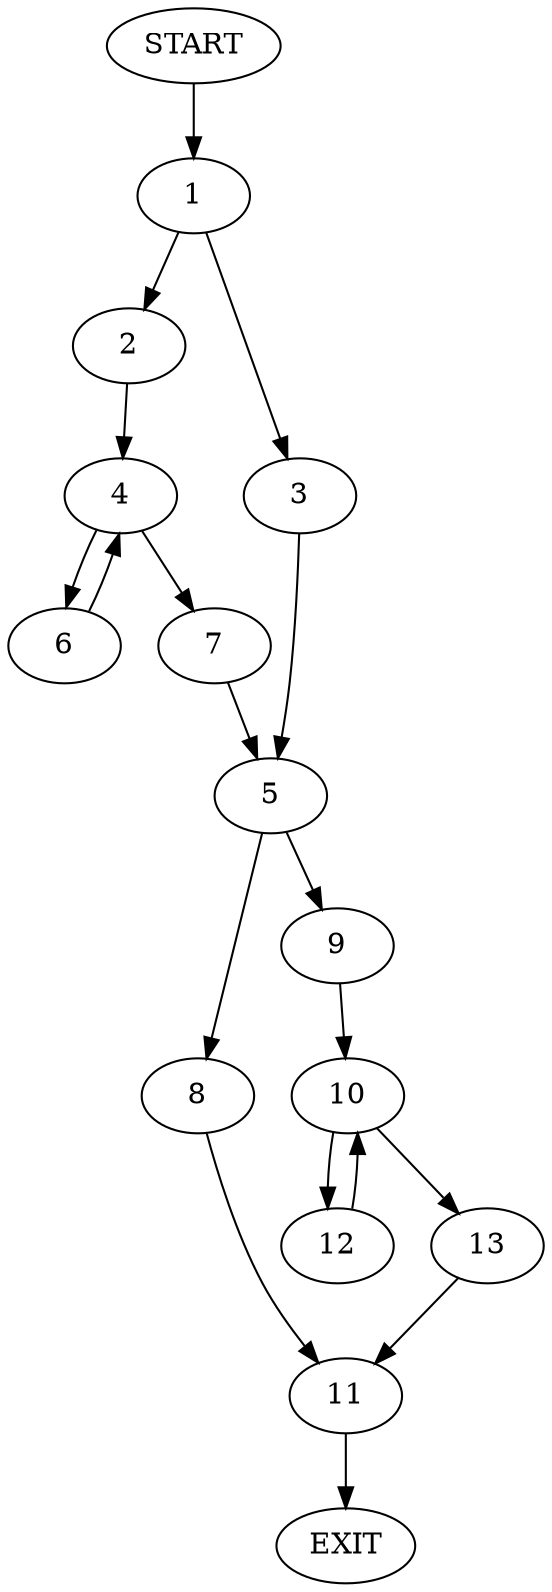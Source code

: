 digraph {
0 [label="START"]
14 [label="EXIT"]
0 -> 1
1 -> 2
1 -> 3
2 -> 4
3 -> 5
4 -> 6
4 -> 7
6 -> 4
7 -> 5
5 -> 8
5 -> 9
9 -> 10
8 -> 11
10 -> 12
10 -> 13
12 -> 10
13 -> 11
11 -> 14
}

